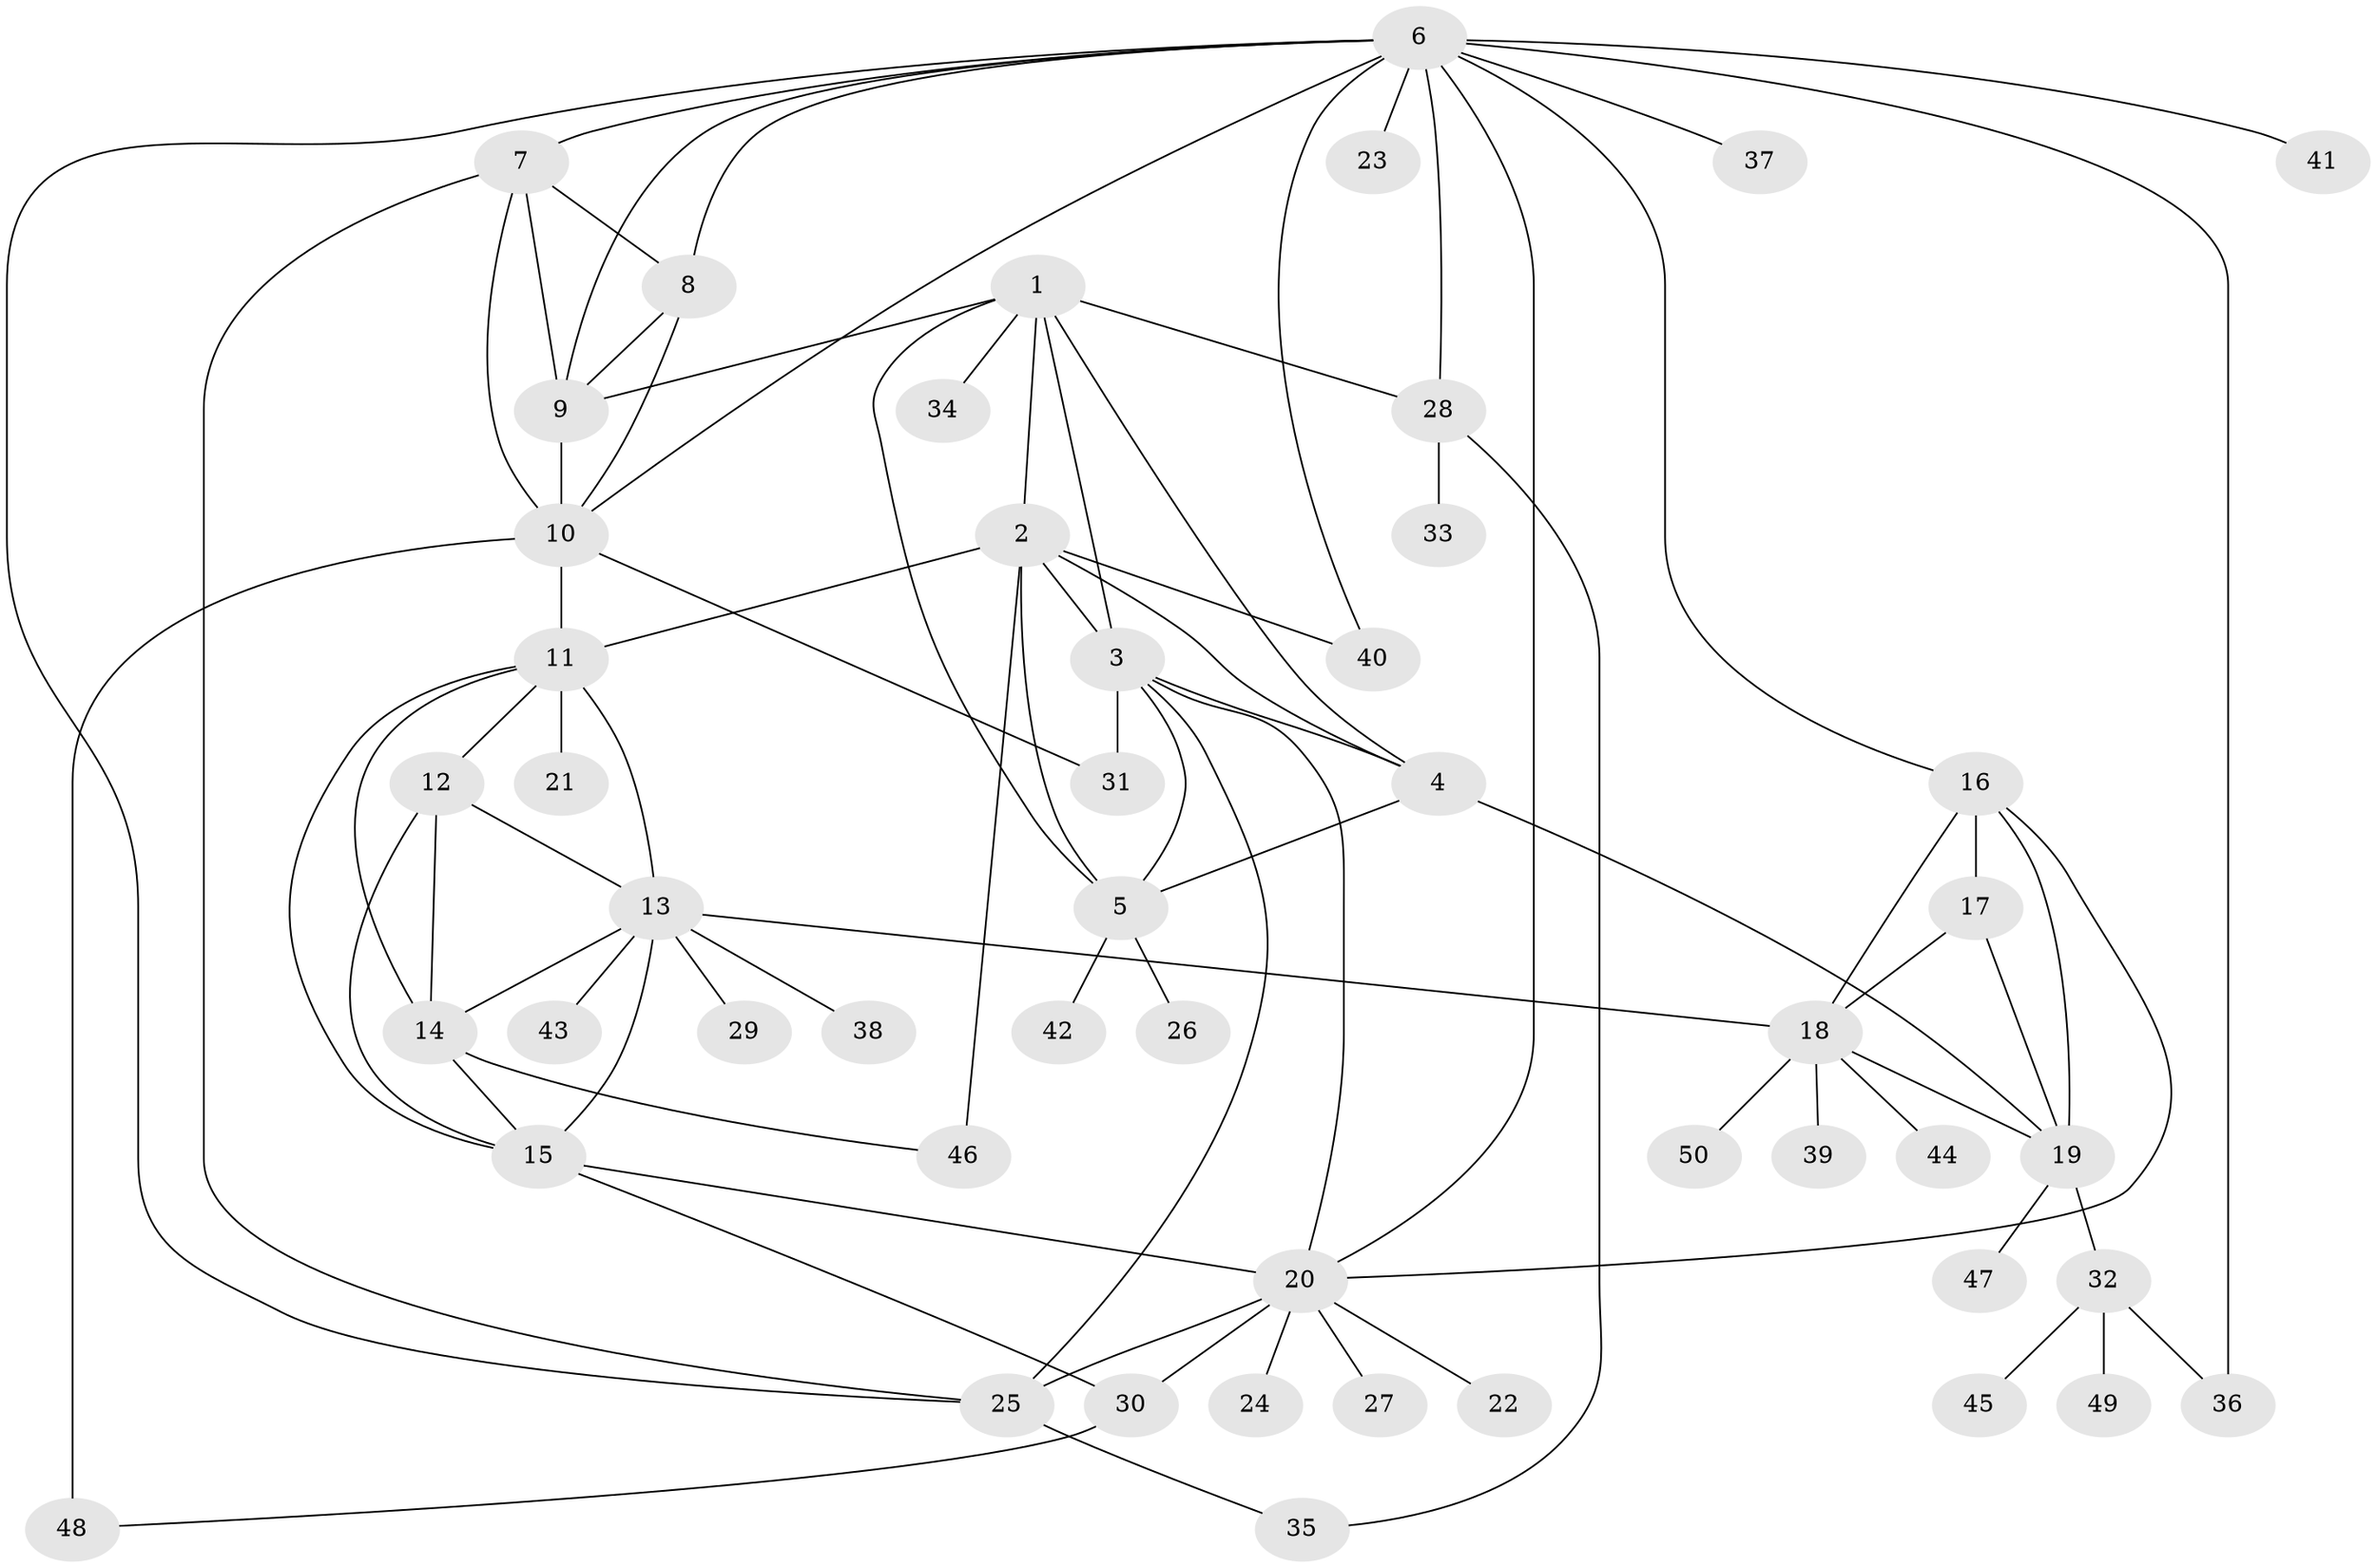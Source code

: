 // original degree distribution, {8: 0.02, 10: 0.03, 9: 0.04, 6: 0.03, 7: 0.06, 15: 0.01, 5: 0.08, 1: 0.5, 2: 0.21, 4: 0.01, 3: 0.01}
// Generated by graph-tools (version 1.1) at 2025/37/03/09/25 02:37:43]
// undirected, 50 vertices, 87 edges
graph export_dot {
graph [start="1"]
  node [color=gray90,style=filled];
  1;
  2;
  3;
  4;
  5;
  6;
  7;
  8;
  9;
  10;
  11;
  12;
  13;
  14;
  15;
  16;
  17;
  18;
  19;
  20;
  21;
  22;
  23;
  24;
  25;
  26;
  27;
  28;
  29;
  30;
  31;
  32;
  33;
  34;
  35;
  36;
  37;
  38;
  39;
  40;
  41;
  42;
  43;
  44;
  45;
  46;
  47;
  48;
  49;
  50;
  1 -- 2 [weight=1.0];
  1 -- 3 [weight=1.0];
  1 -- 4 [weight=1.0];
  1 -- 5 [weight=1.0];
  1 -- 9 [weight=1.0];
  1 -- 28 [weight=1.0];
  1 -- 34 [weight=1.0];
  2 -- 3 [weight=1.0];
  2 -- 4 [weight=1.0];
  2 -- 5 [weight=1.0];
  2 -- 11 [weight=2.0];
  2 -- 40 [weight=1.0];
  2 -- 46 [weight=2.0];
  3 -- 4 [weight=1.0];
  3 -- 5 [weight=1.0];
  3 -- 20 [weight=1.0];
  3 -- 25 [weight=1.0];
  3 -- 31 [weight=2.0];
  4 -- 5 [weight=1.0];
  4 -- 19 [weight=1.0];
  5 -- 26 [weight=1.0];
  5 -- 42 [weight=1.0];
  6 -- 7 [weight=1.0];
  6 -- 8 [weight=1.0];
  6 -- 9 [weight=1.0];
  6 -- 10 [weight=1.0];
  6 -- 16 [weight=1.0];
  6 -- 20 [weight=1.0];
  6 -- 23 [weight=1.0];
  6 -- 25 [weight=1.0];
  6 -- 28 [weight=2.0];
  6 -- 36 [weight=1.0];
  6 -- 37 [weight=1.0];
  6 -- 40 [weight=1.0];
  6 -- 41 [weight=1.0];
  7 -- 8 [weight=1.0];
  7 -- 9 [weight=3.0];
  7 -- 10 [weight=1.0];
  7 -- 25 [weight=1.0];
  8 -- 9 [weight=1.0];
  8 -- 10 [weight=1.0];
  9 -- 10 [weight=1.0];
  10 -- 11 [weight=1.0];
  10 -- 31 [weight=1.0];
  10 -- 48 [weight=2.0];
  11 -- 12 [weight=1.0];
  11 -- 13 [weight=1.0];
  11 -- 14 [weight=1.0];
  11 -- 15 [weight=1.0];
  11 -- 21 [weight=3.0];
  12 -- 13 [weight=1.0];
  12 -- 14 [weight=1.0];
  12 -- 15 [weight=1.0];
  13 -- 14 [weight=1.0];
  13 -- 15 [weight=1.0];
  13 -- 18 [weight=1.0];
  13 -- 29 [weight=1.0];
  13 -- 38 [weight=1.0];
  13 -- 43 [weight=1.0];
  14 -- 15 [weight=1.0];
  14 -- 46 [weight=1.0];
  15 -- 20 [weight=1.0];
  15 -- 30 [weight=1.0];
  16 -- 17 [weight=3.0];
  16 -- 18 [weight=2.0];
  16 -- 19 [weight=2.0];
  16 -- 20 [weight=1.0];
  17 -- 18 [weight=1.0];
  17 -- 19 [weight=1.0];
  18 -- 19 [weight=1.0];
  18 -- 39 [weight=1.0];
  18 -- 44 [weight=1.0];
  18 -- 50 [weight=1.0];
  19 -- 32 [weight=1.0];
  19 -- 47 [weight=1.0];
  20 -- 22 [weight=2.0];
  20 -- 24 [weight=1.0];
  20 -- 25 [weight=6.0];
  20 -- 27 [weight=1.0];
  20 -- 30 [weight=1.0];
  25 -- 35 [weight=1.0];
  28 -- 33 [weight=1.0];
  28 -- 35 [weight=1.0];
  30 -- 48 [weight=1.0];
  32 -- 36 [weight=1.0];
  32 -- 45 [weight=1.0];
  32 -- 49 [weight=1.0];
}
